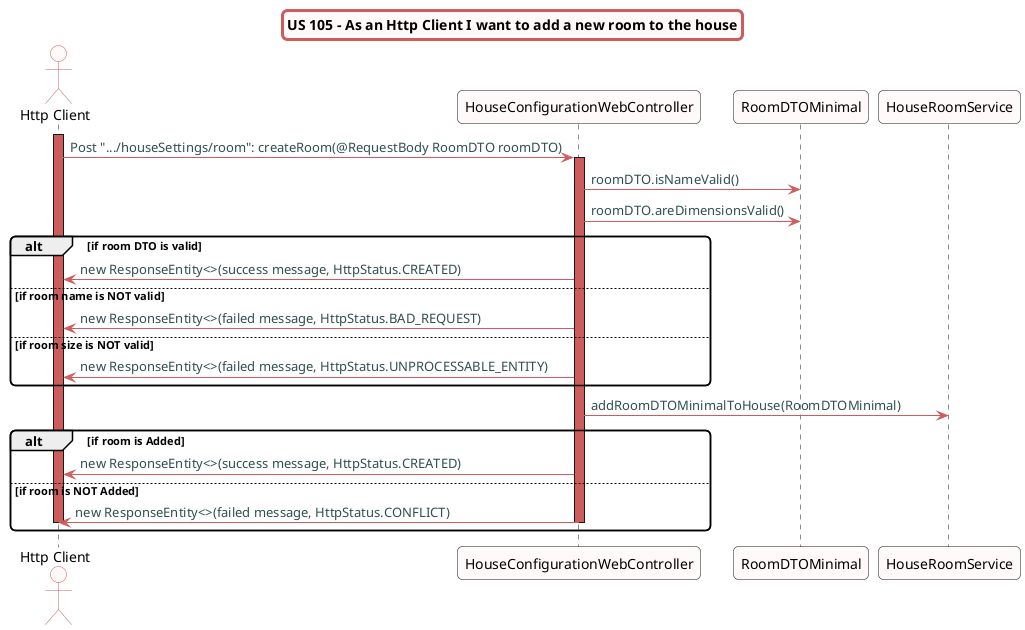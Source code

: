 @startuml
skinparam titleBorderRoundCorner 10
skinparam titleBorderThickness 3
skinparam titleBorderColor indianred
skinparam titleBackgroundColor snow
skinparam FontName quicksand

skinparam actor {
 	BorderColor indianred
 	backgroundColor Snow
 	}

 skinparam sequence {
 	LifeLineBackgroundColor indianred
 	ParticipantBackgroundColor snow
}

 skinparam roundcorner 10

 skinparam component {
   arrowThickness 1
   ArrowFontName Verdana
   ArrowColor indianred
   ArrowFontColor darkslategrey
 }
title US 105 - As an Http Client I want to add a new room to the house

actor "Http Client"
activate "Http Client"
"Http Client" -> "HouseConfigurationWebController":  Post ".../houseSettings/room": createRoom(@RequestBody RoomDTO roomDTO)
activate "HouseConfigurationWebController"
"HouseConfigurationWebController" -> "RoomDTOMinimal": roomDTO.isNameValid()
"HouseConfigurationWebController" -> "RoomDTOMinimal": roomDTO.areDimensionsValid()

alt if room DTO is valid
"HouseConfigurationWebController" -> "Http Client": new ResponseEntity<>(success message, HttpStatus.CREATED)
else if room name is NOT valid
"HouseConfigurationWebController" -> "Http Client": new ResponseEntity<>(failed message, HttpStatus.BAD_REQUEST)
else if room size is NOT valid
"HouseConfigurationWebController" -> "Http Client": new ResponseEntity<>(failed message, HttpStatus.UNPROCESSABLE_ENTITY)
end

"HouseConfigurationWebController" -> "HouseRoomService": addRoomDTOMinimalToHouse(RoomDTOMinimal)

alt if room is Added
"HouseConfigurationWebController" -> "Http Client": new ResponseEntity<>(success message, HttpStatus.CREATED)
else if room is NOT Added
"HouseConfigurationWebController" -> "Http Client": new ResponseEntity<>(failed message, HttpStatus.CONFLICT)
deactivate "HouseConfigurationWebController"
deactivate "Http Client"
end
@enduml
